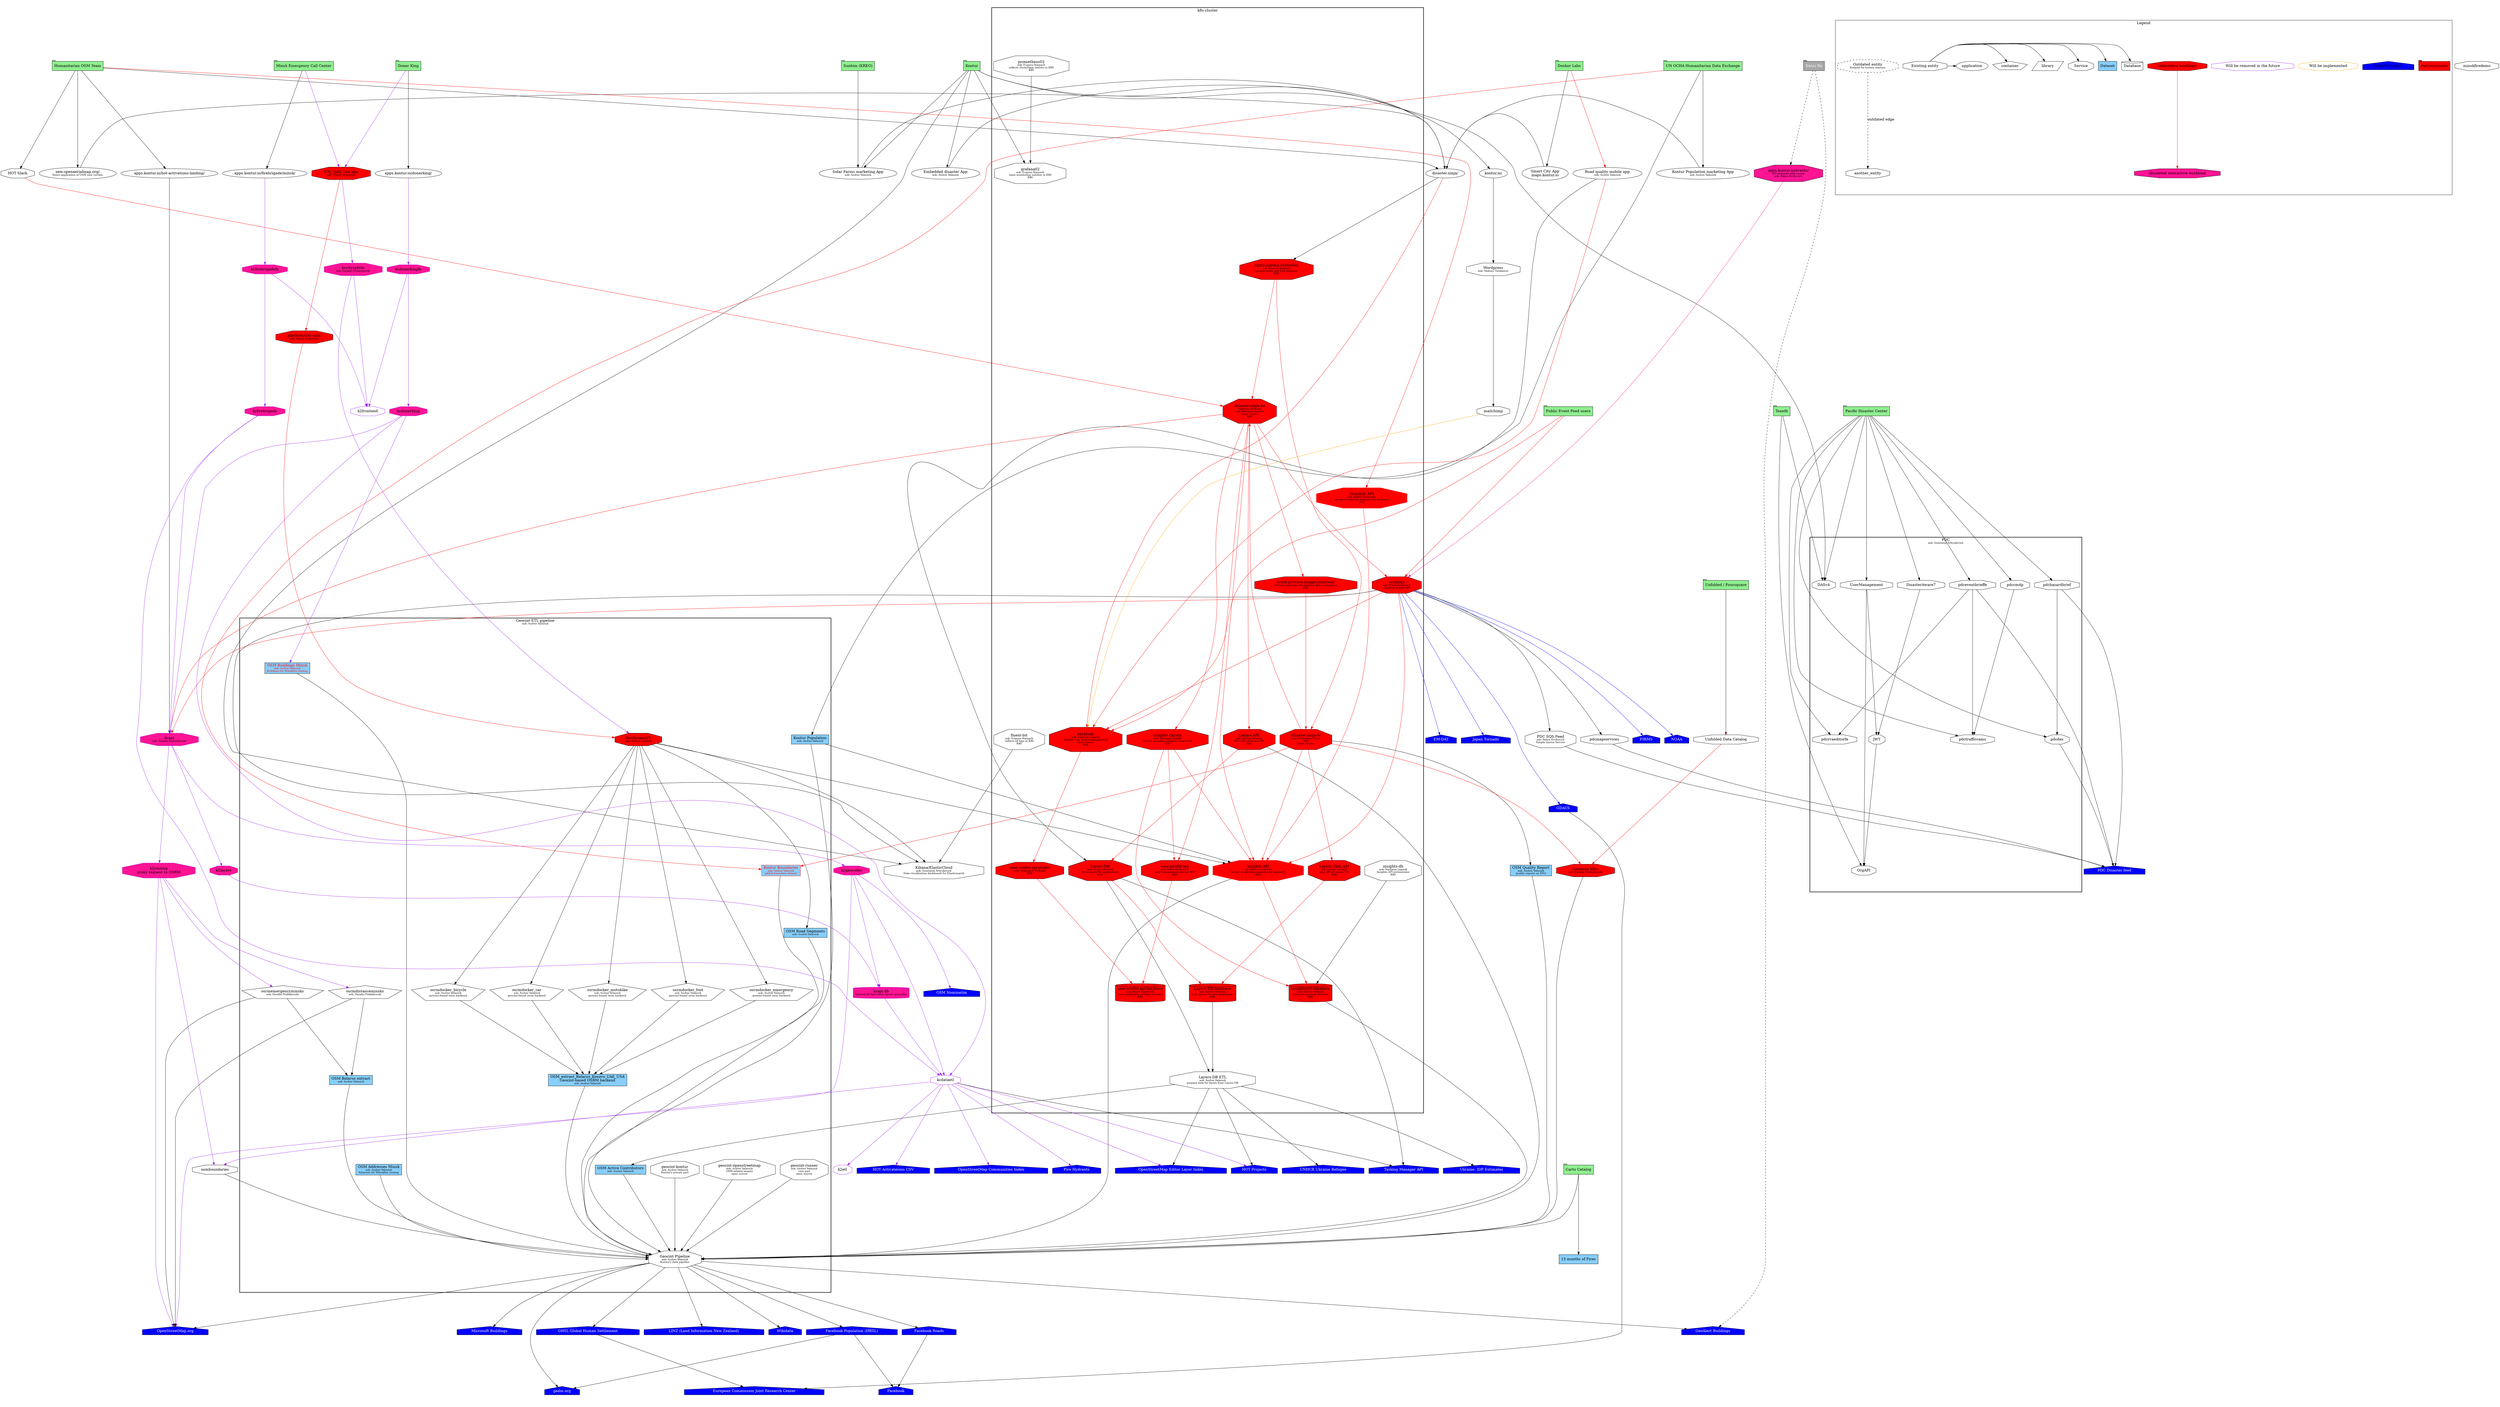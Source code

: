 digraph Platform_services{
    ratio=0.5625
    #ratio=0.7
    #ratio=1.0407 // 1993:1915
    #ratio=1.42
    maxiter=10000
    #compound=true;
    newrank=true
    edge[minlen=1,weight=1]
    node[shape=octagon]

    // customers
    {
      HOT           [label="Humanitarian OSM Team",shape=tab,style=filled,fillcolor=lightgreen,group=hot]
      PDC           [label="Pacific Disaster Center",shape=tab,style=filled,fillcolor=lightgreen]
      Tenefit       [label="Tenefit",shape=tab,style=filled,fillcolor=lightgreen]
      DonerKing     [label="Doner King",shape=tab,style=filled,fillcolor=lightgreen,group="donerking"]
      mchs          [label="Minsk Emergency Call Center",shape=tab,style=filled,fillcolor=lightgreen]
      HDX           [label="UN OCHA Humanitarian Data Exchange",shape=tab,style=filled,fillcolor=lightgreen,group="HDX"]
      Kontur        [label="Kontur",shape=tab,style=filled,fillcolor=lightgreen,group="kontur"]
      Unfolded      [label="Unfolded / Foursquare",shape=tab,style=filled,fillcolor=lightgreen]
      cartocatalog  [label="Carto Catalog",shape=tab,style=filled,fillcolor=lightgreen] //updated 2021-10-08
      DonkorLabs    [label="Donkor Labs",shape=tab,style=filled,fillcolor=lightgreen]
      Sunbim                  [label="Sunbim (KREO)",shape=tab,style=filled,fillcolor=lightgreen]
      public_event_feed_users [label="Public Event Feed users",shape=tab,style=filled,fillcolor=lightgreen]
      //Vianova [label="Vianova",color=red]
      SwissRe                 [label="Swiss Re",shape=tab,style=filled,fontcolor=white,fillcolor=darkgrey] //,color=red,style=dashed]
    }


    // user facing
    // external
    { // data providers 
        //rank=same;

        // grouping is just for better clarity, its not architectural

        { // HOT
          hotactivations     [label="HOT Projects",shape=house,style=filled,fillcolor=blue,fontcolor=white]
          hotactivationscsv  [label="HOT Activateions CSV",shape=house,style=filled,fillcolor=blue,fontcolor=white]
        }

        { // Meta
          facebookpopulation [label="Facebook Population (HRSL)",shape=house,style=filled,fillcolor=blue,fontcolor=white]
          facebookroads      [label="Facebook Roads",shape=house,style=filled,fillcolor=blue,fontcolor=white]
          facebook           [label="Facebook",shape=house,style=filled,fillcolor=blue,fontcolor=white]
        }

        { // OSM
          osm                [label="OpenStreetMap.org",shape=house,style=filled,fillcolor=blue,fontcolor=white]
          osmlayers          [label="OpenStreetMap Editor Layer Index",shape=house,style=filled,fillcolor=blue,fontcolor=white]
          osmcommunities     [label="OpenStreetMap Communities Index",shape=house,style=filled,fillcolor=blue,fontcolor=white]
          osmnominatim       [label="OSM Nominatim",shape=house,style=filled,fillcolor=blue,fontcolor=white]
        }

        { //new
          taskingmanagerapi [label="Tasking Manager API",shape=house,style=filled,fillcolor=blue,fontcolor=white] //new
          firms             [label="FIRMS",shape=house,style=filled,fillcolor=blue,fontcolor=white] //new
          noaa              [label="NOAA",shape=house,style=filled,fillcolor=blue,fontcolor=white] //new
          emdat             [label="EM-DAT",shape=house,style=filled,fillcolor=blue,fontcolor=white] //new
          japantornado      [label="Japan Tornado",shape=house,style=filled,fillcolor=blue,fontcolor=white] //new??
          firehydrants      [label="Fire Hydrants",shape=house,style=filled,fillcolor=blue,fontcolor=white] //new
        }


        { // Ukraine
          unhcrukrainerefugee [label="UNHCR Ukraine Refugee",shape=house,style=filled,fillcolor=blue,fontcolor=white]
          idpestimates [label="Ukraine: IDP Estimates",shape=house,style=filled,fillcolor=blue,fontcolor=white]
        }

        { // other
          msbuildings        [label="Microsoft Buildings",shape=house,style=filled,fillcolor=blue,fontcolor=white]
          geoalertbuildings  [label="GeoAlert Buildings",shape=house,style=filled,fillcolor=blue,fontcolor=white]
          gdacs              [label="GDACS",shape=house,style=filled,fillcolor=blue,fontcolor=white]
          ghs                [label="GHSL Global Human Settlement",shape=house,style=filled,fillcolor=blue,fontcolor=white]
          gadm               [label="gadm.org",shape=house,style=filled,fillcolor=blue,fontcolor=white]
          jrc                [label="European Commission Joint Research Center",shape=house,style=filled,fillcolor=blue,fontcolor=white]
          linz               [label="LINZ (Land Information New Zealand)",shape=house,style=filled,fillcolor=blue,fontcolor=white]
          pdcdisasters       [label="PDC Disaster feed",shape=house,style=filled,fillcolor=blue,fontcolor=white]
          wikidata           [label="Wikidata",shape=house,style=filled,fillcolor=blue,fontcolor=white]
        }
    }

    "layers-db" -> taskingmanagerapi
    "kcdataetl" -> taskingmanagerapi

    {
        rank=same
        OSM_quality_report [label=<OSM Quality Report<BR /><FONT POINT-SIZE="10">ask: Andrei Valasiuk<BR />quality reports on DN2</FONT>>,shape=rectangle,style=filled,fillcolor=lightskyblue]
        k2routing [label=<k2routing<BR />proxy request to OSRM>,style=filled,fillcolor=deeppink]
        k2layers[style=filled, fillcolor=deeppink]
        k2geocoder[style=filled,fillcolor=deeppink]
    }

    subgraph cluster_legend {
        label="Legend"
        {
            rank=same;
            "Partners/users" [shape=tab,style=filled,fillcolor=red]
            "Data Providers" [shape=house,style=filled,fillcolor=blue]
            "Will be implemented" [color=orange]
            "Will be removed in the future" [color=purple]
        }

        {
            "interactive workload"[style=filled,fillcolor=red] 
            "obsoleted interactive workload"[style=filled,fillcolor=deeppink] 
            "interactive workload" -> "obsoleted interactive workload"[color=red]
        }

        {
            rank=same;
            "Existing entity" [color=black]
            database [label=<Database>,shape=cylinder,color=black]
            "Existing entity" -> database
            dataset [label=<Dataset>,shape=rectangle,style=filled,fillcolor=lightskyblue,color=black]
            "Existing entity" -> dataset
            service [label=<Service>,shape=octagon,color=black]
            "Existing entity" -> service
            library [label=<library>,shape=parallelogram,color=black]
            "Existing entity" -> library
            container [label=<container>,shape=pentagon,color=black]
            "Existing entity" -> container
            ellipse [label=<application>,shape=ellipse,color=black]
            "Existing entity" -> ellipse
        }

        {
            outdated [label=<Outdated entity<BR /><FONT POINT-SIZE="10">Keeped for history reasons</FONT>>,style=dashed]
            another_entity [shape=octagon]
            outdated -> another_entity [label="outdated edge",style=dashed]
        }        
    }

    subgraph cluster_k8s {
        label="k8s cluster"
        style=bold

        "nginx-ingress-controller" [label=<nginx-ingress-controller<BR /><FONT POINT-SIZE="10">ask: Eugene Karpach<BR />reverse proxy and load balancer<br/>K8S</FONT>>,style=filled,fillcolor=red]
        "disaster-ninja-be" [label=<disaster-ninja-be<BR /><FONT POINT-SIZE="10">Platform backend<BR />ask: Palina Krukovich<BR />Open Source<BR />K8S</FONT>>,style=filled,fillcolor=red,group=ninja]
        "disaster-ninja-fe" [label=<disaster-ninja-fe<BR /><FONT POINT-SIZE="10">ask: Viachaslau Kozel<BR />K8S<BR />Open Source</FONT>>,style=filled,fillcolor=red,group=ninja]
        
        "event-preview-image-generator" [label=<event-preview-image-generator<BR /><FONT POINT-SIZE="10">Preview generator for platform links integration<BR />K8S</FONT>>,style=filled,fillcolor=red,group=ninja]
        
        "layers-tiles-api" [label=<Layers Tiles API<BR /><FONT POINT-SIZE="10">ask: Andrei Valasiuk<BR />tiles API of Layers-DB<BR />K8S</FONT>>,
                                      style=filled,fillcolor=red]
        "Layers-API" [label=<Layers API<BR /><FONT POINT-SIZE="10">ask: Andrei Valasiuk<BR />OGC-API of Layers-DB<BR />K8S</FONT>>,
                                      style=filled,fillcolor=red]
        "user-profile-api" [label=<user-profile-api<FONT POINT-SIZE="10"><BR />ask: Palina Krukovich<BR />user management service API<BR />K8S</FONT>>,
                                      style=filled,fillcolor=red]
        "user-profile-api-database" [label=<user-profile-api-database<FONT POINT-SIZE="10"><BR />ask: Palina Krukovich<BR />store application settings for users<BR />K8S</FONT>>,
                                      shape=cylinder,style=filled,fillcolor=red]
        "user-profile-spi-plugin" [label=<user-profile-spi-plugin<FONT POINT-SIZE="10"><BR />ask: Aliaksandr Kolesen<BR />K8S</FONT>>,style=filled,fillcolor=red]
        insightsapi [label=<Insights API<BR /><FONT POINT-SIZE="10">ask: Palina Krukovich<BR />service to calculate analytics for geometry<BR />K8S</FONT>>,
                              style=filled,color=red]
        graphqlapi [label=<GraphQL API<BR /><FONT POINT-SIZE="10">ask: Palina Krukovich<BR />service to calculate analytics for geometry<BR />K8S</FONT>>,
                              style=filled,color=red]
        "prometheus02" [label=<prometheus02<BR /><FONT POINT-SIZE="10">ask: Eugene Karpach<BR />collects cluster/app metrics in K8S<BR />K8S</FONT>>]
        "grafana02" [label=<grafana02<BR /><FONT POINT-SIZE="10">ask: Eugene Karpach<BR />main monitoring solution in K8S<BR />K8S</FONT>>]
        "fluent-bit" [label=<fluent-bit<FONT POINT-SIZE="10"><BR />ask: Eugene Karpach<BR />collects all logs in K8S<BR />K8S</FONT>>]
        "layers-db" [label=<Layers-DB<BR /><FONT POINT-SIZE="10">ask: Andrei Valasiuk<BR />serve layers for applications<BR />K8S</FONT>>,
                              style=filled,fillcolor=red]
        "layers-db-database" [label=<Layers-DB database<BR /><FONT POINT-SIZE="10">ask: Andrei Valasiuk<BR />store layers for web-applications<BR />K8S</FONT>>,
                              shape=cylinder,style=filled,fillcolor=red]
        "layers-etl" [label=<Layers-DB ETL<BR /><FONT POINT-SIZE="10">ask: Andrei Valasiuk<BR />prepare data for layers from Layers DB</FONT>>]
        "insights-db" [label=<insights-db<BR /><FONT POINT-SIZE="10">ask: Nadzeya Laptsik<BR />Insights API orchestrator<BR />K8S</FONT>>]
        "insights-llm-api" [label=<insights-llm-api<BR /><FONT POINT-SIZE="10">ask: Nadzeya Laptsik<BR />service providing analytics from LLM<BR />K8S</FONT>>,
                                    style=filled,fillcolor=red]
        eventapi [label=<eventapi<BR /><FONT POINT-SIZE="10">ask: Palina Krukovich<BR />disasters events API</FONT>>,group=eventapidata,style=filled,fillcolor=red]
        keycloak [label=<keykloak<BR /><FONT POINT-SIZE="10">ask: Eugene Karpach<BR />Identity and access management<BR />Open Source<BR />K8S</FONT>>,style=filled,fillcolor=red]
        "insightsapi-database" [label=<InsightsAPI-database<FONT POINT-SIZE="10"><BR />ask: Andrei Valasiuk<BR />store hexagonized datasets<BR />K8S</FONT>>,
                                    shape=cylinder,style=filled,fillcolor=red]
    }

    k2geocoder -> osmnominatim [color=purple]

    "user-profile-api" -> "user-profile-api-database"[color=red]
    "user-profile-spi-plugin" -> "user-profile-api-database"[color=red]

    keycloak -> "user-profile-spi-plugin"[color=red]
    eventapi -> keycloak[color=red]

    "basemap tiles"  [label=<basemap tiles<BR /><FONT POINT-SIZE="10">ask: Darafei Praliaskouski</FONT>>][style=filled,fillcolor=red]
    "disaster-ninja-fe" -> "basemap tiles"[color=red] 
    "basemap tiles" -> geocint

    "disaster-ninja-fe" ->  "disaster-ninja-be"[color=red]
    "disaster-ninja-fe" -> kontur_boundaries[color=red]
    "disaster-ninja-fe" -> OSM_quality_report
    "disaster-ninja-fe" -> "layers-tiles-api"[color=red]

    "disaster-ninja-be" -> "user-profile-api"[color=red]
    "disaster-ninja-be" -> "event-preview-image-generator"[color=red]
    "event-preview-image-generator" -> "disaster-ninja-fe"[color=red]
    "disaster-ninja-be" -> insightsapi[color=red]
    "disaster-ninja-fe" -> insightsapi[color=red]
    "disaster-ninja-be" -> "insights-llm-api"[color=red]
    graphqlapi -> insightsapi[color=red]
    "disaster-ninja-be" -> kcapi[color=red]
    "disaster-ninja-be" -> eventapi[color=red]
    "disaster-ninja-be" -> "Layers-API"[color=red]

    "HOT Slack" -> "disaster-ninja-be"[color=red] // should be to ingress controller, maybe...

    "nginx-ingress-controller" -> "disaster-ninja-fe"[color=red] 
    "nginx-ingress-controller" -> "disaster-ninja-be" [color=red]

    SwissRe -> geoalertbuildings [style=dashed]
    SwissRe -> eventapiprod [style=dashed]

    "Layers-API" -> "layers-db"[color=red]
    "layers-tiles-api" -> "layers-db-database"[color=red]
    "layers-db" -> "layers-etl"
    "layers-db" -> "layers-db-database"[color=red]
    "layers-db-database" -> "layers-etl"

    "layers-etl" -> hotactivations
    "layers-etl" -> osmcontributorstiles
    "layers-etl" -> unhcrukrainerefugee
    "layers-etl" -> idpestimates
    "layers-etl" -> osmlayers
    

    gdacs -> jrc
    ghs -> jrc
    facebookpopulation -> facebook
    facebookroads -> facebook


    { // client apps
        rank=same;
        donerkingapp [label="apps.kontur.io/donerking/",group="donerking",shape=ellipse]        
        // deeppink = interactive/outdated?
        eventapiprod [label=<apps.kontur.io/events/<BR /><FONT POINT-SIZE="10">API endpoint with events<BR />ask: Palina Krukovich</FONT>>,style=filled,fillcolor=deeppink]
        mchsapp [label="apps.kontur.io/firebrigade/minsk/",shape=ellipse,group="firebrig"]
        konturwebsite [label="kontur.io/",shape=ellipse,group=konturwebsite]

        {
          hotlandingpage [label="apps.kontur.io/hot-activations-landing/",shape=ellipse,group="hot"]
          "HOT Slack" [group="hot"]
          oam [label=<new.openaerialmap.org/<BR /><FONT POINT-SIZE="10">Demo application of OAM new version</FONT>>,shape=ellipse,group="hot"]
        }

        disasterninja [label="disaster.ninja/",shape=ellipse]
       
        { 
          roadqualityapp [label=<Road quality mobile app<BR /><FONT POINT-SIZE="10">ask: Andrei Valasiuk</FONT>>,shape=ellipse,group="donkor"]
          smartcity [label=<Smart City App<BR />maps.kontur.io>,shape=ellipse,group="donkor"]
        }

        solarfarm [label=<Solar Farms marketing App<BR /><FONT POINT-SIZE="10">ask: Andrei Valasiuk</FONT>>,shape=ellipse]
        embeddedpop [label=<Kontur Population marketing App<BR /><FONT POINT-SIZE="10">ask: Andrei Valasiuk</FONT>>,shape=ellipse,group="HDX"]
        embeddeddisaster [label=<Embedded disaster App<BR /><FONT POINT-SIZE="10">ask: Andrei Valasiuk</FONT>>,shape=ellipse]
    }
    disasterninja -> "nginx-ingress-controller"
    disasterninja -> keycloak[color=red]
    Sunbim -> solarfarm

    embeddedpop -> disasterninja
    embeddeddisaster -> disasterninja
    oam -> disasterninja

    DonkorLabs -> smartcity -> disasterninja
    DonkorLabs -> roadqualityapp -> keycloak[color=red]

    roadqualityapp -> "layers-db"
    solarfarm -> disasterninja


    public_event_feed_users -> keycloak[color=red]
    public_event_feed_users -> eventapi[color=red]
    HOT -> disasterninja
    HOT -> hotlandingpage //new
    HOT -> "HOT Slack"
    HOT -> oam
    HOT -> graphqlapi[color=red]
    Kontur -> solarfarm
    Kontur -> embeddeddisaster
    

    Unfolded -> "Unfolded Data Catalog"[style=filled,fillcolor=red] //updated 2021-10-08
    "Unfolded Data Catalog" -> "basemap tiles"[color=red] //updated 2021-10-08

    "13 months of Fires" [label=<13 months of Fires>,shape=rectangle,style=filled,fillcolor=lightskyblue]
    cartocatalog -> "13 months of Fires"//updated 2021-10-08
    cartocatalog -> geocint //updated 2021-10-08

    eventapiprod -> eventapi[color=deeppink]
    hotlandingpage -> kcapi //new
    CSTAPP [label=<City Split Tool app<BR /><FONT POINT-SIZE="10">ask: Tigran Grigoryan</FONT>>,style=filled,fillcolor=red]
    mchs -> CSTAPP[color=purple]
    DonerKing -> CSTAPP [color=purple]
    citysplit [label="platform/city-split"][label=<platform/city-split<BR /><FONT POINT-SIZE="10">ask: Tigran Grigoryan</FONT>>][style=filled,fillcolor=red]

    CSTAPP -> citysplit[color=red]
    isochroneapi[style=filled,fillcolor=red]
    citysplit -> isochroneapi[color=red]
    insightsapi -> "insightsapi-database"[color=red]
    "insights-db" -> "insightsapi-database"
    "insights-llm-api" -> "insightsapi-database"[color=red]
    "insights-llm-api" -> "user-profile-api"[color=red]
    "insights-llm-api" -> insightsapi[color=red]
    
    konturpopulation -> insightsapi // updated 2021-10-08
    isochroneapi -> insightsapi //new

    eventapi -> insightsapi[color=red] //new
    isochroneapi -> osmroadsegments
    osmroadsegments -> geocint
    buildingsminsk -> geocint
    osmcontributorstiles -> geocint
    addressesminsk -> geocint
    insightsapi -> geocint
    belarusosmpbf -> geocint
    pdsdataset -> geocint //updated 2021-10-08
    osrmdocker_foot -> pdsdataset //updated 2021-10-08
    osrmdocker_bicycle -> pdsdataset //updated 2021-10-08
    osrmdocker_car -> pdsdataset //updated 2021-10-08
    osrmdocker_emergency -> pdsdataset //updated 2021-10-08
    osrmdocker_motobike -> pdsdataset //updated 2021-10-08
    isochroneapi -> osrmdocker_foot  //updated 2021-10-08
    isochroneapi -> osrmdocker_bicycle //updated 2021-10-08
    isochroneapi -> osrmdocker_car //updated 2021-10-08
    isochroneapi -> osrmdocker_emergency //updated 2021-10-08
    isochroneapi -> osrmdocker_motobike   //updated 2021-10-08

    osrmemergencyminsk -> belarusosmpbf
    osrmdistanceminsk -> belarusosmpbf
    konturpopulation -> geocint
    HDX -> konturpopulation
    HDX -> kontur_boundaries[color=red]
    HDX -> embeddedpop


    subgraph cluster_geocint {
        label=<Geocint ETL pipeline<BR /><FONT POINT-SIZE="10">ask: Andrei Valasiuk</FONT>>
        style=bold

        "geocint-runner" [label=<geocint-runner<BR /><FONT POINT-SIZE="10">ask: Andrei Valasiuk<BR />core part<BR />open source</FONT>>]
        "geocint-openstreetmap" [label=<geocint-openstreetmap<BR /><FONT POINT-SIZE="10">ask: Andrei Valasiuk<BR />OSM-related targets<BR />open source</FONT>>]
        "geocint-kontur" [label=<geocint-kontur<BR /><FONT POINT-SIZE="10">ask: Andrei Valasiuk<BR />Kontur's private part</FONT>>]
        geocint [label=<Geocint Pipeline<BR /><FONT POINT-SIZE="10">ask: Andrei Valasiuk<BR />Kontur's data pipeline</FONT>>]
        isochroneapi [label=<IsochroneAPI<BR /><FONT POINT-SIZE="10">ask: Andrei Valasiuk</FONT>>]

        {
            rank=same;
            osrmemergencyminsk [label=<osrmemergencyminsks<BR /><FONT POINT-SIZE="10">ask: Darafei Praliakouski</FONT>>,shape=pentagon]
            osrmdistanceminsk [label=<osrmdistanceminsks<BR /><FONT POINT-SIZE="10">ask: Darafei Praliakouski</FONT>>,shape=pentagon]
            osrmdocker_motobike [label=<osrmdocker_motobike<BR /><FONT POINT-SIZE="10">ask: Andrei Valasiuk<BR />geocint-based osrm backend</FONT>>,shape=pentagon]
            osrmdocker_foot [label=<osrmdocker_foot<BR /><FONT POINT-SIZE="10">ask: Andrei Valasiuk<BR />geocint-based osrm backend</FONT>>,shape=pentagon]
            osrmdocker_emergency [label=<osrmdocker_emergency<BR /><FONT POINT-SIZE="10">ask: Andrei Valasiuk<BR />geocint-based osrm backend</FONT>>,shape=pentagon]
            osrmdocker_bicycle [label=<osrmdocker_bicycle<BR /><FONT POINT-SIZE="10">ask: Andrei Valasiuk<BR />geocint-based osrm backend</FONT>>,shape=pentagon]
            osrmdocker_car [label=<osrmdocker_car<BR /><FONT POINT-SIZE="10">ask: Andrei Valasiuk<BR />geocint-based osrm backend</FONT>>,shape=pentagon]
        }
        {
            // Global datasets
            //rank=same;
        
            osmroadsegments [label=<OSM Road Segments<BR /><FONT POINT-SIZE="10">ask: Andrei Valasiuk</FONT>>,shape=rectangle,style=filled,fillcolor=lightskyblue]
            konturpopulation [label=<Kontur Population<BR /><FONT POINT-SIZE="10">ask: Andrei Valasiuk</FONT>>,shape=rectangle,style=filled,fillcolor=lightskyblue]
            kontur_boundaries [label=<Kontur Boundaries<BR /><FONT POINT-SIZE="10">ask: Andrei Valasiuk<BR />global boundary dataset</FONT>>,
                                    shape=rectangle,style=filled,fillcolor=lightskyblue,color=red,fontcolor=red]
            osmcontributorstiles [label=<OSM Active Contributors<BR /><FONT POINT-SIZE="10">ask: Andrei Valasiuk</FONT>>,shape=rectangle,style=filled,fillcolor=lightskyblue]
        }

        {
            // Minsk datasets
            //rank=same;
            addressesminsk [label=<OSM Addresses Minsk<BR /><FONT POINT-SIZE="10">ask: Andrei Valasiuk<BR />Adresses for Minskfire routing</FONT>>,shape=rectangle,style=filled,fillcolor=lightskyblue    ]
            buildingsminsk [label=<OSM Buildings Minsk<BR /><FONT POINT-SIZE="10">ask: Andrei Valasiuk<BR />Buildings for Minskfire routing</FONT>>,
              shape=rectangle,style=filled,fillcolor=lightskyblue,fontcolor=red]
            belarusosmpbf [label=<OSM Belarus extract<BR /><FONT POINT-SIZE="10">ask: Andrei Valasiuk</FONT>>,shape=rectangle,style=filled,fillcolor=lightskyblue]
            pdsdataset  [label=<OSM_extract_Belarus_Kosovo_UAE_USA<BR />Geocint-based OSRM backend<BR /><FONT POINT-SIZE="10">ask: Andrei Valasiuk</FONT>>,shape=rectangle,style=filled,fillcolor=lightskyblue]//Area of interest updated 2024-30-01
        }
    } 

    "geocint-runner" -> geocint
    "geocint-openstreetmap" -> geocint
    "geocint-kontur" -> geocint
    "Layers-API" -> geocint
    geocint -> osm
    geocint -> facebookpopulation
    facebookpopulation -> gadm
    geocint -> gadm
    geocint -> ghs
    geocint -> facebookroads
    geocint -> msbuildings
    geocint -> geoalertbuildings
    geocint -> wikidata
    geocint -> linz

    "insightsapi-database" -> geocint
    kontur_boundaries -> geocint //updates 2021-10-08
    OSM_quality_report -> geocint //updated 2021-10-08 Sasha Petrov
    osmboundaries
    osmboundaries -> geocint

    kccitysplitfe [label=<kccitysplitfe<BR /><FONT POINT-SIZE="10">ask: Darafei Praliaskouski</FONT>>,color=purple,style=filled,fillcolor=deeppink]
    kccitysplitfe -> isochroneapi [color=purple]
    CSTAPP -> kccitysplitfe [color=purple]

    // lets use deeppink for outdated+interactive
    kcapi [label=<kcapi<BR /><FONT POINT-SIZE="10">ask: Darafei Praliaskouski</FONT>>,color=purple,style=filled,fillcolor=deeppink]
    eventapi -> gdacs[color=blue]
    eventapi -> firms[color=blue] //new
    eventapi -> noaa[color=blue] //new
    eventapi -> emdat[color=blue] //new
    eventapi -> japantornado[color=blue] //new
    eventapi -> kcapi[color=red]

    // donerking legacy stack
    kcdonerkingfe [color=purple,group="donerking",style=filled,fillcolor=deeppink]
    kcdonerking [color=purple,group="donerking",style=filled,fillcolor=deeppink]

    DonerKing -> donerkingapp
    donerkingapp -> kcdonerkingfe [color=purple]
    kcdonerkingfe -> kcdonerking [color=purple]
    kcdonerking -> buildingsminsk [color=purple]
    kcdonerking -> kcdataetl [color=purple]


    kcdataetl [color=purple]
    kcdataetl -> hotactivations [color=purple]
    kcdataetl -> hotactivationscsv [color=purple]
    kcdataetl -> osmcommunities [color=purple]
    kcdataetl -> osmlayers [color=purple]
    kcdataetl -> k2etl [color=purple]
    kcdataetl -> osmboundaries [color=purple]
    kcdataetl -> firehydrants [color=purple]
   
    // firebrig stack  
    kcfirebrigadefe [color=purple, group="firebrig",style=filled,fillcolor=deeppink]
    kcfirebrigade [color=purple, group="firebrig",style=filled,fillcolor=deeppink]
    mchs -> mchsapp
    mchsapp -> kcfirebrigadefe [color=purple]
    kcfirebrigadefe -> kcfirebrigade [color=purple]
    kcfirebrigade -> kcdataetl [color=purple]

    kcapi [color=purple]
    kcdonerking -> kcapi [color=purple]
    kcfirebrigade -> kcapi [color=purple]

    pdcsqs [label=<PDC SQS Feed<BR /><FONT POINT-SIZE="10">ask: Palina Krukovich<BR />Simple Queue Service</FONT>>]
    
    eventapi -> pdcsqs -> pdcdisasters
    eventapi -> pdcmapservices -> pdcdisasters


    k2etl [color=purple]
    k2layers [color=purple]
    k2layers [color=purple]
    kcapi -> k2layers [color=purple]
    "kcapi db" [label=<kcapi db<BR /><FONT POINT-SIZE="10">Internal db that stores layers, geocoder</FONT>>,color=purple,shape=cylinder,style=filled,fillcolor=deeppink]
    k2layers -> "kcapi db" [color=purple]
    k2geocoder -> "kcapi db" [color=purple]
    "kcapi db" -> kcdataetl [color=purple]
    minskfiredemo 
    k2routing [color=purple]
    kcapi -> k2routing [color=purple]
    k2routing -> osm [color=purple]
    k2routing -> osrmemergencyminsk [color=purple]
    k2routing -> osmboundaries [color=purple] // accoring to A.Kalenik
    osrmemergencyminsk -> osm
    k2routing -> osrmdistanceminsk [color=purple]
    osrmdistanceminsk -> osm
    k2geocoder [color=purple]
    kcapi -> k2geocoder [color=purple]
    k2geocoder -> osm [color=purple]
    k2geocoder -> kcdataetl [color=purple]
    k2frontend [color=purple]
    kcdonerkingfe -> k2frontend [color=purple]
    kcfirebrigadefe -> k2frontend [color=purple]
    kccitysplitfe -> k2frontend [color=purple]

    subgraph cluster_PDC {
        label=<PDC<BR /><FONT POINT-SIZE="10">ask: Anastasia Artyukevich</FONT>>
        style=bold

        pdcrvaeditorfe        
        pdceventbrieffe        
        pdchazardbrief        
        pdcdas        
        pdctrafficcams 
        DASv4          
        UserManagement
        DisasterAware7
        pdccmdp   
        OrgAPI
        JWT
    }
    
    PDC -> pdcrvaeditorfe
    PDC -> pdceventbrieffe
    pdceventbrieffe -> pdcdisasters
    pdceventbrieffe -> pdcrvaeditorfe
    PDC -> pdchazardbrief
    pdchazardbrief -> pdcdas
    pdchazardbrief -> pdcdisasters
    PDC -> pdcdas
    pdcdas -> pdcdisasters
    PDC -> pdctrafficcams
    pdceventbrieffe -> pdctrafficcams
    PDC -> pdccmdp -> pdctrafficcams
    Tenefit -> OrgAPI // update 2021-10-8
    PDC -> UserManagement -> JWT         // update 2021-10-8
    UserManagement -> OrgAPI // update 2021-10-8
    PDC -> DisasterAware7 -> JWT -> OrgAPI // update 2021-10-8
    PDC -> DASv4 // update 2021-10-8
    Tenefit -> DASv4 // update 2021-10-8
    Kontur -> DASv4 // update 2021-10-8

    // konturwebsite stack
    wordpress [label=<Wordpress<BR /><FONT POINT-SIZE="10">ask: Aleksey Tarakanov</FONT>>,group=konturwebsite]
    mailchimp [group=konturwebsite]
    Kontur -> konturwebsite -> wordpress -> mailchimp
    mailchimp -> keycloak [color=orange]


    "prometheus02" -> grafana02
    kibana [label=<Kibana/ElasticCloud<BR /><FONT POINT-SIZE="10">ask: Anastasia Artyukevich<BR />Data visualization dashboard for Elasticsearch</FONT>>]
    
    Kontur -> grafana02
    
    Kontur -> kibana //updated 2021-10-08
    eventapi -> kibana//updated 2021-10-08
    isochroneapi -> kibana//updated 2021-10-08
    
    "fluent-bit" -> kibana

}
